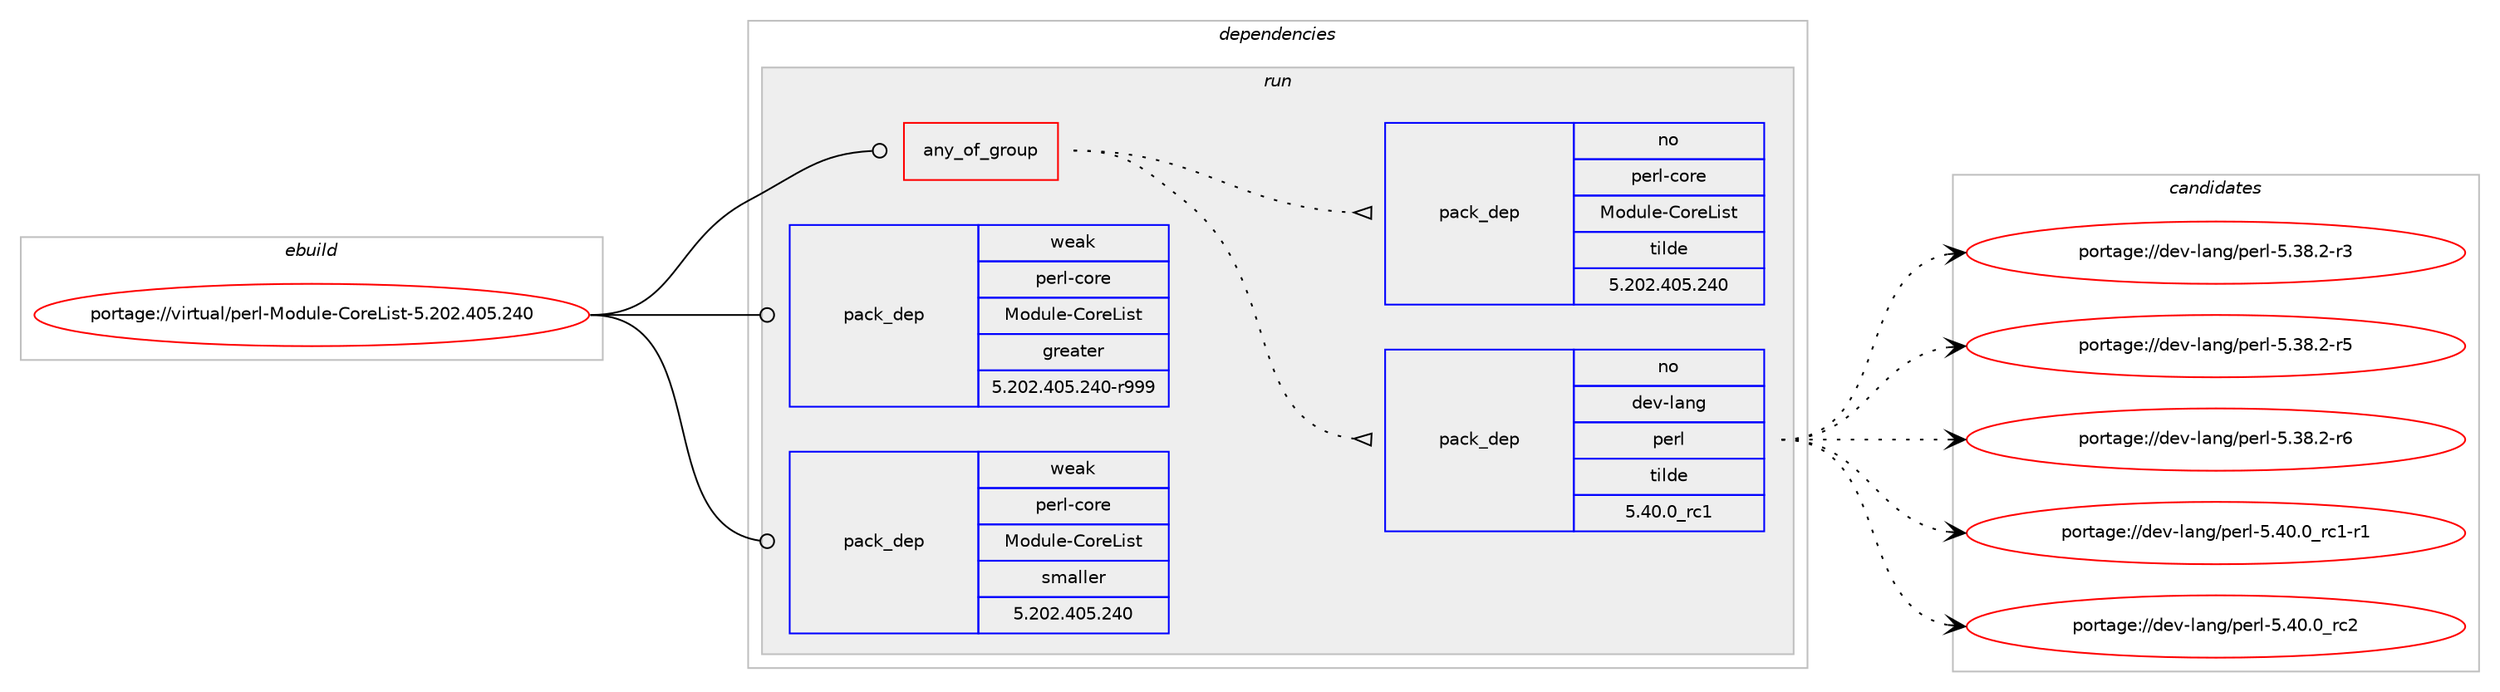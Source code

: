 digraph prolog {

# *************
# Graph options
# *************

newrank=true;
concentrate=true;
compound=true;
graph [rankdir=LR,fontname=Helvetica,fontsize=10,ranksep=1.5];#, ranksep=2.5, nodesep=0.2];
edge  [arrowhead=vee];
node  [fontname=Helvetica,fontsize=10];

# **********
# The ebuild
# **********

subgraph cluster_leftcol {
color=gray;
rank=same;
label=<<i>ebuild</i>>;
id [label="portage://virtual/perl-Module-CoreList-5.202.405.240", color=red, width=4, href="../virtual/perl-Module-CoreList-5.202.405.240.svg"];
}

# ****************
# The dependencies
# ****************

subgraph cluster_midcol {
color=gray;
label=<<i>dependencies</i>>;
subgraph cluster_compile {
fillcolor="#eeeeee";
style=filled;
label=<<i>compile</i>>;
}
subgraph cluster_compileandrun {
fillcolor="#eeeeee";
style=filled;
label=<<i>compile and run</i>>;
}
subgraph cluster_run {
fillcolor="#eeeeee";
style=filled;
label=<<i>run</i>>;
subgraph any37 {
dependency3355 [label=<<TABLE BORDER="0" CELLBORDER="1" CELLSPACING="0" CELLPADDING="4"><TR><TD CELLPADDING="10">any_of_group</TD></TR></TABLE>>, shape=none, color=red];subgraph pack2349 {
dependency3356 [label=<<TABLE BORDER="0" CELLBORDER="1" CELLSPACING="0" CELLPADDING="4" WIDTH="220"><TR><TD ROWSPAN="6" CELLPADDING="30">pack_dep</TD></TR><TR><TD WIDTH="110">no</TD></TR><TR><TD>dev-lang</TD></TR><TR><TD>perl</TD></TR><TR><TD>tilde</TD></TR><TR><TD>5.40.0_rc1</TD></TR></TABLE>>, shape=none, color=blue];
}
dependency3355:e -> dependency3356:w [weight=20,style="dotted",arrowhead="oinv"];
subgraph pack2350 {
dependency3357 [label=<<TABLE BORDER="0" CELLBORDER="1" CELLSPACING="0" CELLPADDING="4" WIDTH="220"><TR><TD ROWSPAN="6" CELLPADDING="30">pack_dep</TD></TR><TR><TD WIDTH="110">no</TD></TR><TR><TD>perl-core</TD></TR><TR><TD>Module-CoreList</TD></TR><TR><TD>tilde</TD></TR><TR><TD>5.202.405.240</TD></TR></TABLE>>, shape=none, color=blue];
}
dependency3355:e -> dependency3357:w [weight=20,style="dotted",arrowhead="oinv"];
}
id:e -> dependency3355:w [weight=20,style="solid",arrowhead="odot"];
# *** BEGIN UNKNOWN DEPENDENCY TYPE (TODO) ***
# id -> package_dependency(portage://virtual/perl-Module-CoreList-5.202.405.240,run,no,dev-lang,perl,none,[,,],any_same_slot,[])
# *** END UNKNOWN DEPENDENCY TYPE (TODO) ***

subgraph pack2351 {
dependency3358 [label=<<TABLE BORDER="0" CELLBORDER="1" CELLSPACING="0" CELLPADDING="4" WIDTH="220"><TR><TD ROWSPAN="6" CELLPADDING="30">pack_dep</TD></TR><TR><TD WIDTH="110">weak</TD></TR><TR><TD>perl-core</TD></TR><TR><TD>Module-CoreList</TD></TR><TR><TD>greater</TD></TR><TR><TD>5.202.405.240-r999</TD></TR></TABLE>>, shape=none, color=blue];
}
id:e -> dependency3358:w [weight=20,style="solid",arrowhead="odot"];
subgraph pack2352 {
dependency3359 [label=<<TABLE BORDER="0" CELLBORDER="1" CELLSPACING="0" CELLPADDING="4" WIDTH="220"><TR><TD ROWSPAN="6" CELLPADDING="30">pack_dep</TD></TR><TR><TD WIDTH="110">weak</TD></TR><TR><TD>perl-core</TD></TR><TR><TD>Module-CoreList</TD></TR><TR><TD>smaller</TD></TR><TR><TD>5.202.405.240</TD></TR></TABLE>>, shape=none, color=blue];
}
id:e -> dependency3359:w [weight=20,style="solid",arrowhead="odot"];
}
}

# **************
# The candidates
# **************

subgraph cluster_choices {
rank=same;
color=gray;
label=<<i>candidates</i>>;

subgraph choice2349 {
color=black;
nodesep=1;
choice100101118451089711010347112101114108455346515646504511451 [label="portage://dev-lang/perl-5.38.2-r3", color=red, width=4,href="../dev-lang/perl-5.38.2-r3.svg"];
choice100101118451089711010347112101114108455346515646504511453 [label="portage://dev-lang/perl-5.38.2-r5", color=red, width=4,href="../dev-lang/perl-5.38.2-r5.svg"];
choice100101118451089711010347112101114108455346515646504511454 [label="portage://dev-lang/perl-5.38.2-r6", color=red, width=4,href="../dev-lang/perl-5.38.2-r6.svg"];
choice100101118451089711010347112101114108455346524846489511499494511449 [label="portage://dev-lang/perl-5.40.0_rc1-r1", color=red, width=4,href="../dev-lang/perl-5.40.0_rc1-r1.svg"];
choice10010111845108971101034711210111410845534652484648951149950 [label="portage://dev-lang/perl-5.40.0_rc2", color=red, width=4,href="../dev-lang/perl-5.40.0_rc2.svg"];
dependency3356:e -> choice100101118451089711010347112101114108455346515646504511451:w [style=dotted,weight="100"];
dependency3356:e -> choice100101118451089711010347112101114108455346515646504511453:w [style=dotted,weight="100"];
dependency3356:e -> choice100101118451089711010347112101114108455346515646504511454:w [style=dotted,weight="100"];
dependency3356:e -> choice100101118451089711010347112101114108455346524846489511499494511449:w [style=dotted,weight="100"];
dependency3356:e -> choice10010111845108971101034711210111410845534652484648951149950:w [style=dotted,weight="100"];
}
subgraph choice2350 {
color=black;
nodesep=1;
}
subgraph choice2351 {
color=black;
nodesep=1;
}
subgraph choice2352 {
color=black;
nodesep=1;
}
}

}
